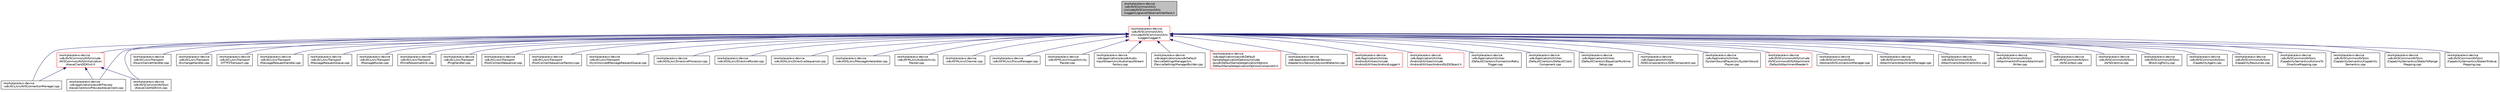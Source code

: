 digraph "/workplace/avs-device-sdk/AVSCommon/Utils/include/AVSCommon/Utils/Logger/LogLevelObserverInterface.h"
{
  edge [fontname="Helvetica",fontsize="10",labelfontname="Helvetica",labelfontsize="10"];
  node [fontname="Helvetica",fontsize="10",shape=record];
  Node4 [label="/workplace/avs-device\l-sdk/AVSCommon/Utils\l/include/AVSCommon/Utils\l/Logger/LogLevelObserverInterface.h",height=0.2,width=0.4,color="black", fillcolor="grey75", style="filled", fontcolor="black"];
  Node4 -> Node5 [dir="back",color="midnightblue",fontsize="10",style="solid",fontname="Helvetica"];
  Node5 [label="/workplace/avs-device\l-sdk/AVSCommon/Utils\l/include/AVSCommon/Utils\l/Logger/Logger.h",height=0.2,width=0.4,color="red", fillcolor="white", style="filled",URL="$_logger_8h.html"];
  Node5 -> Node6 [dir="back",color="midnightblue",fontsize="10",style="solid",fontname="Helvetica"];
  Node6 [label="/workplace/avs-device\l-sdk/ACL/src/AVSConnectionManager.cpp",height=0.2,width=0.4,color="black", fillcolor="white", style="filled",URL="$_a_v_s_connection_manager_8cpp.html"];
  Node5 -> Node7 [dir="back",color="midnightblue",fontsize="10",style="solid",fontname="Helvetica"];
  Node7 [label="/workplace/avs-device\l-sdk/ACL/src/Transport\l/DownchannelHandler.cpp",height=0.2,width=0.4,color="black", fillcolor="white", style="filled",URL="$_downchannel_handler_8cpp.html"];
  Node5 -> Node8 [dir="back",color="midnightblue",fontsize="10",style="solid",fontname="Helvetica"];
  Node8 [label="/workplace/avs-device\l-sdk/ACL/src/Transport\l/ExchangeHandler.cpp",height=0.2,width=0.4,color="black", fillcolor="white", style="filled",URL="$_exchange_handler_8cpp.html"];
  Node5 -> Node9 [dir="back",color="midnightblue",fontsize="10",style="solid",fontname="Helvetica"];
  Node9 [label="/workplace/avs-device\l-sdk/ACL/src/Transport\l/HTTP2Transport.cpp",height=0.2,width=0.4,color="black", fillcolor="white", style="filled",URL="$_h_t_t_p2_transport_8cpp.html"];
  Node5 -> Node10 [dir="back",color="midnightblue",fontsize="10",style="solid",fontname="Helvetica"];
  Node10 [label="/workplace/avs-device\l-sdk/ACL/src/Transport\l/MessageRequestHandler.cpp",height=0.2,width=0.4,color="black", fillcolor="white", style="filled",URL="$_message_request_handler_8cpp.html"];
  Node5 -> Node11 [dir="back",color="midnightblue",fontsize="10",style="solid",fontname="Helvetica"];
  Node11 [label="/workplace/avs-device\l-sdk/ACL/src/Transport\l/MessageRequestQueue.cpp",height=0.2,width=0.4,color="black", fillcolor="white", style="filled",URL="$_message_request_queue_8cpp.html"];
  Node5 -> Node12 [dir="back",color="midnightblue",fontsize="10",style="solid",fontname="Helvetica"];
  Node12 [label="/workplace/avs-device\l-sdk/ACL/src/Transport\l/MessageRouter.cpp",height=0.2,width=0.4,color="black", fillcolor="white", style="filled",URL="$_message_router_8cpp.html"];
  Node5 -> Node13 [dir="back",color="midnightblue",fontsize="10",style="solid",fontname="Helvetica"];
  Node13 [label="/workplace/avs-device\l-sdk/ACL/src/Transport\l/MimeResponseSink.cpp",height=0.2,width=0.4,color="black", fillcolor="white", style="filled",URL="$_mime_response_sink_8cpp.html"];
  Node5 -> Node14 [dir="back",color="midnightblue",fontsize="10",style="solid",fontname="Helvetica"];
  Node14 [label="/workplace/avs-device\l-sdk/ACL/src/Transport\l/PingHandler.cpp",height=0.2,width=0.4,color="black", fillcolor="white", style="filled",URL="$_ping_handler_8cpp.html"];
  Node5 -> Node15 [dir="back",color="midnightblue",fontsize="10",style="solid",fontname="Helvetica"];
  Node15 [label="/workplace/avs-device\l-sdk/ACL/src/Transport\l/PostConnectSequencer.cpp",height=0.2,width=0.4,color="black", fillcolor="white", style="filled",URL="$_post_connect_sequencer_8cpp.html"];
  Node5 -> Node16 [dir="back",color="midnightblue",fontsize="10",style="solid",fontname="Helvetica"];
  Node16 [label="/workplace/avs-device\l-sdk/ACL/src/Transport\l/PostConnectSequencerFactory.cpp",height=0.2,width=0.4,color="black", fillcolor="white", style="filled",URL="$_post_connect_sequencer_factory_8cpp.html"];
  Node5 -> Node17 [dir="back",color="midnightblue",fontsize="10",style="solid",fontname="Helvetica"];
  Node17 [label="/workplace/avs-device\l-sdk/ACL/src/Transport\l/SynchronizedMessageRequestQueue.cpp",height=0.2,width=0.4,color="black", fillcolor="white", style="filled",URL="$_synchronized_message_request_queue_8cpp.html"];
  Node5 -> Node18 [dir="back",color="midnightblue",fontsize="10",style="solid",fontname="Helvetica"];
  Node18 [label="/workplace/avs-device\l-sdk/ADSL/src/DirectiveProcessor.cpp",height=0.2,width=0.4,color="black", fillcolor="white", style="filled",URL="$_directive_processor_8cpp.html"];
  Node5 -> Node19 [dir="back",color="midnightblue",fontsize="10",style="solid",fontname="Helvetica"];
  Node19 [label="/workplace/avs-device\l-sdk/ADSL/src/DirectiveRouter.cpp",height=0.2,width=0.4,color="black", fillcolor="white", style="filled",URL="$_directive_router_8cpp.html"];
  Node5 -> Node20 [dir="back",color="midnightblue",fontsize="10",style="solid",fontname="Helvetica"];
  Node20 [label="/workplace/avs-device\l-sdk/ADSL/src/DirectiveSequencer.cpp",height=0.2,width=0.4,color="black", fillcolor="white", style="filled",URL="$_directive_sequencer_8cpp.html"];
  Node5 -> Node21 [dir="back",color="midnightblue",fontsize="10",style="solid",fontname="Helvetica"];
  Node21 [label="/workplace/avs-device\l-sdk/ADSL/src/MessageInterpreter.cpp",height=0.2,width=0.4,color="black", fillcolor="white", style="filled",URL="$_message_interpreter_8cpp.html"];
  Node5 -> Node22 [dir="back",color="midnightblue",fontsize="10",style="solid",fontname="Helvetica"];
  Node22 [label="/workplace/avs-device\l-sdk/AFML/src/AudioActivity\lTracker.cpp",height=0.2,width=0.4,color="black", fillcolor="white", style="filled",URL="$_audio_activity_tracker_8cpp.html"];
  Node5 -> Node23 [dir="back",color="midnightblue",fontsize="10",style="solid",fontname="Helvetica"];
  Node23 [label="/workplace/avs-device\l-sdk/AFML/src/Channel.cpp",height=0.2,width=0.4,color="black", fillcolor="white", style="filled",URL="$_channel_8cpp.html"];
  Node5 -> Node24 [dir="back",color="midnightblue",fontsize="10",style="solid",fontname="Helvetica"];
  Node24 [label="/workplace/avs-device\l-sdk/AFML/src/FocusManager.cpp",height=0.2,width=0.4,color="black", fillcolor="white", style="filled",URL="$_focus_manager_8cpp.html"];
  Node5 -> Node25 [dir="back",color="midnightblue",fontsize="10",style="solid",fontname="Helvetica"];
  Node25 [label="/workplace/avs-device\l-sdk/AFML/src/VisualActivity\lTracker.cpp",height=0.2,width=0.4,color="black", fillcolor="white", style="filled",URL="$_visual_activity_tracker_8cpp.html"];
  Node5 -> Node26 [dir="back",color="midnightblue",fontsize="10",style="solid",fontname="Helvetica"];
  Node26 [label="/workplace/avs-device\l-sdk/applications/acsdkAudio\lInputStream/src/AudioInputStream\lFactory.cpp",height=0.2,width=0.4,color="black", fillcolor="white", style="filled",URL="$_audio_input_stream_factory_8cpp.html"];
  Node5 -> Node27 [dir="back",color="midnightblue",fontsize="10",style="solid",fontname="Helvetica"];
  Node27 [label="/workplace/avs-device\l-sdk/applications/acsdkDefault\lDeviceSettingsManager/src\l/DeviceSettingsManagerBuilder.cpp",height=0.2,width=0.4,color="black", fillcolor="white", style="filled",URL="$_device_settings_manager_builder_8cpp.html"];
  Node5 -> Node28 [dir="back",color="midnightblue",fontsize="10",style="solid",fontname="Helvetica"];
  Node28 [label="/workplace/avs-device\l-sdk/applications/acsdkDefault\lSampleApplicationOptions/include\l/acsdkDefaultSampleApplicationOptions\l/DefaultSampleApplicationOptionsComponent.h",height=0.2,width=0.4,color="red", fillcolor="white", style="filled",URL="$_default_sample_application_options_component_8h.html"];
  Node5 -> Node31 [dir="back",color="midnightblue",fontsize="10",style="solid",fontname="Helvetica"];
  Node31 [label="/workplace/avs-device\l-sdk/applications/acsdkPreview\lAlexaClient/src/PreviewAlexaClient.cpp",height=0.2,width=0.4,color="black", fillcolor="white", style="filled",URL="$_preview_alexa_client_8cpp.html"];
  Node5 -> Node32 [dir="back",color="midnightblue",fontsize="10",style="solid",fontname="Helvetica"];
  Node32 [label="/workplace/avs-device\l-sdk/applications/acsdkSensory\lAdapter/src/SensoryKeywordDetector.cpp",height=0.2,width=0.4,color="black", fillcolor="white", style="filled",URL="$_sensory_keyword_detector_8cpp.html"];
  Node5 -> Node33 [dir="back",color="midnightblue",fontsize="10",style="solid",fontname="Helvetica"];
  Node33 [label="/workplace/avs-device\l-sdk/ApplicationUtilities\l/AndroidUtilities/include\l/AndroidUtilities/AndroidLogger.h",height=0.2,width=0.4,color="red", fillcolor="white", style="filled",URL="$_android_logger_8h.html"];
  Node5 -> Node39 [dir="back",color="midnightblue",fontsize="10",style="solid",fontname="Helvetica"];
  Node39 [label="/workplace/avs-device\l-sdk/ApplicationUtilities\l/AndroidUtilities/include\l/AndroidUtilities/AndroidSLESObject.h",height=0.2,width=0.4,color="red", fillcolor="white", style="filled",URL="$_android_s_l_e_s_object_8h.html"];
  Node5 -> Node62 [dir="back",color="midnightblue",fontsize="10",style="solid",fontname="Helvetica"];
  Node62 [label="/workplace/avs-device\l-sdk/ApplicationUtilities\l/DefaultClient/src/ConnectionRetry\lTrigger.cpp",height=0.2,width=0.4,color="black", fillcolor="white", style="filled",URL="$_connection_retry_trigger_8cpp.html"];
  Node5 -> Node63 [dir="back",color="midnightblue",fontsize="10",style="solid",fontname="Helvetica"];
  Node63 [label="/workplace/avs-device\l-sdk/ApplicationUtilities\l/DefaultClient/src/DefaultClient\lComponent.cpp",height=0.2,width=0.4,color="black", fillcolor="white", style="filled",URL="$_default_client_component_8cpp.html"];
  Node5 -> Node64 [dir="back",color="midnightblue",fontsize="10",style="solid",fontname="Helvetica"];
  Node64 [label="/workplace/avs-device\l-sdk/ApplicationUtilities\l/DefaultClient/src/EqualizerRuntime\lSetup.cpp",height=0.2,width=0.4,color="black", fillcolor="white", style="filled",URL="$_equalizer_runtime_setup_8cpp.html"];
  Node5 -> Node65 [dir="back",color="midnightblue",fontsize="10",style="solid",fontname="Helvetica"];
  Node65 [label="/workplace/avs-device\l-sdk/ApplicationUtilities\l/SDKComponent/src/SDKComponent.cpp",height=0.2,width=0.4,color="black", fillcolor="white", style="filled",URL="$_s_d_k_component_8cpp.html"];
  Node5 -> Node66 [dir="back",color="midnightblue",fontsize="10",style="solid",fontname="Helvetica"];
  Node66 [label="/workplace/avs-device\l-sdk/ApplicationUtilities\l/SystemSoundPlayer/src/SystemSound\lPlayer.cpp",height=0.2,width=0.4,color="black", fillcolor="white", style="filled",URL="$_system_sound_player_8cpp.html"];
  Node5 -> Node67 [dir="back",color="midnightblue",fontsize="10",style="solid",fontname="Helvetica"];
  Node67 [label="/workplace/avs-device\l-sdk/AVSCommon/AVS/include\l/AVSCommon/AVS/Attachment\l/DefaultAttachmentReader.h",height=0.2,width=0.4,color="red", fillcolor="white", style="filled",URL="$_default_attachment_reader_8h.html"];
  Node5 -> Node70 [dir="back",color="midnightblue",fontsize="10",style="solid",fontname="Helvetica"];
  Node70 [label="/workplace/avs-device\l-sdk/AVSCommon/AVS/include\l/AVSCommon/AVS/Initialization\l/AlexaClientSDKInit.h",height=0.2,width=0.4,color="red", fillcolor="white", style="filled",URL="$_alexa_client_s_d_k_init_8h.html"];
  Node70 -> Node6 [dir="back",color="midnightblue",fontsize="10",style="solid",fontname="Helvetica"];
  Node70 -> Node31 [dir="back",color="midnightblue",fontsize="10",style="solid",fontname="Helvetica"];
  Node70 -> Node76 [dir="back",color="midnightblue",fontsize="10",style="solid",fontname="Helvetica"];
  Node76 [label="/workplace/avs-device\l-sdk/AVSCommon/AVS/src\l/AlexaClientSDKInit.cpp",height=0.2,width=0.4,color="black", fillcolor="white", style="filled",URL="$_alexa_client_s_d_k_init_8cpp.html"];
  Node5 -> Node91 [dir="back",color="midnightblue",fontsize="10",style="solid",fontname="Helvetica"];
  Node91 [label="/workplace/avs-device\l-sdk/AVSCommon/AVS/src\l/AbstractAVSConnectionManager.cpp",height=0.2,width=0.4,color="black", fillcolor="white", style="filled",URL="$_abstract_a_v_s_connection_manager_8cpp.html"];
  Node5 -> Node76 [dir="back",color="midnightblue",fontsize="10",style="solid",fontname="Helvetica"];
  Node5 -> Node92 [dir="back",color="midnightblue",fontsize="10",style="solid",fontname="Helvetica"];
  Node92 [label="/workplace/avs-device\l-sdk/AVSCommon/AVS/src\l/Attachment/AttachmentManager.cpp",height=0.2,width=0.4,color="black", fillcolor="white", style="filled",URL="$_attachment_manager_8cpp.html"];
  Node5 -> Node93 [dir="back",color="midnightblue",fontsize="10",style="solid",fontname="Helvetica"];
  Node93 [label="/workplace/avs-device\l-sdk/AVSCommon/AVS/src\l/Attachment/AttachmentUtils.cpp",height=0.2,width=0.4,color="black", fillcolor="white", style="filled",URL="$_attachment_utils_8cpp.html"];
  Node5 -> Node94 [dir="back",color="midnightblue",fontsize="10",style="solid",fontname="Helvetica"];
  Node94 [label="/workplace/avs-device\l-sdk/AVSCommon/AVS/src\l/Attachment/InProcessAttachment\lWriter.cpp",height=0.2,width=0.4,color="black", fillcolor="white", style="filled",URL="$_in_process_attachment_writer_8cpp.html"];
  Node5 -> Node95 [dir="back",color="midnightblue",fontsize="10",style="solid",fontname="Helvetica"];
  Node95 [label="/workplace/avs-device\l-sdk/AVSCommon/AVS/src\l/AVSContext.cpp",height=0.2,width=0.4,color="black", fillcolor="white", style="filled",URL="$_a_v_s_context_8cpp.html"];
  Node5 -> Node96 [dir="back",color="midnightblue",fontsize="10",style="solid",fontname="Helvetica"];
  Node96 [label="/workplace/avs-device\l-sdk/AVSCommon/AVS/src\l/AVSDirective.cpp",height=0.2,width=0.4,color="black", fillcolor="white", style="filled",URL="$_a_v_s_directive_8cpp.html"];
  Node5 -> Node97 [dir="back",color="midnightblue",fontsize="10",style="solid",fontname="Helvetica"];
  Node97 [label="/workplace/avs-device\l-sdk/AVSCommon/AVS/src\l/BlockingPolicy.cpp",height=0.2,width=0.4,color="black", fillcolor="white", style="filled",URL="$_blocking_policy_8cpp.html"];
  Node5 -> Node98 [dir="back",color="midnightblue",fontsize="10",style="solid",fontname="Helvetica"];
  Node98 [label="/workplace/avs-device\l-sdk/AVSCommon/AVS/src\l/CapabilityAgent.cpp",height=0.2,width=0.4,color="black", fillcolor="white", style="filled",URL="$_capability_agent_8cpp.html"];
  Node5 -> Node99 [dir="back",color="midnightblue",fontsize="10",style="solid",fontname="Helvetica"];
  Node99 [label="/workplace/avs-device\l-sdk/AVSCommon/AVS/src\l/CapabilityResources.cpp",height=0.2,width=0.4,color="black", fillcolor="white", style="filled",URL="$_capability_resources_8cpp.html"];
  Node5 -> Node100 [dir="back",color="midnightblue",fontsize="10",style="solid",fontname="Helvetica"];
  Node100 [label="/workplace/avs-device\l-sdk/AVSCommon/AVS/src\l/CapabilitySemantics/ActionsTo\lDirectiveMapping.cpp",height=0.2,width=0.4,color="black", fillcolor="white", style="filled",URL="$_actions_to_directive_mapping_8cpp.html"];
  Node5 -> Node101 [dir="back",color="midnightblue",fontsize="10",style="solid",fontname="Helvetica"];
  Node101 [label="/workplace/avs-device\l-sdk/AVSCommon/AVS/src\l/CapabilitySemantics/Capability\lSemantics.cpp",height=0.2,width=0.4,color="black", fillcolor="white", style="filled",URL="$_capability_semantics_8cpp.html"];
  Node5 -> Node102 [dir="back",color="midnightblue",fontsize="10",style="solid",fontname="Helvetica"];
  Node102 [label="/workplace/avs-device\l-sdk/AVSCommon/AVS/src\l/CapabilitySemantics/StatesToRange\lMapping.cpp",height=0.2,width=0.4,color="black", fillcolor="white", style="filled",URL="$_states_to_range_mapping_8cpp.html"];
  Node5 -> Node103 [dir="back",color="midnightblue",fontsize="10",style="solid",fontname="Helvetica"];
  Node103 [label="/workplace/avs-device\l-sdk/AVSCommon/AVS/src\l/CapabilitySemantics/StatesToValue\lMapping.cpp",height=0.2,width=0.4,color="black", fillcolor="white", style="filled",URL="$_states_to_value_mapping_8cpp.html"];
}
